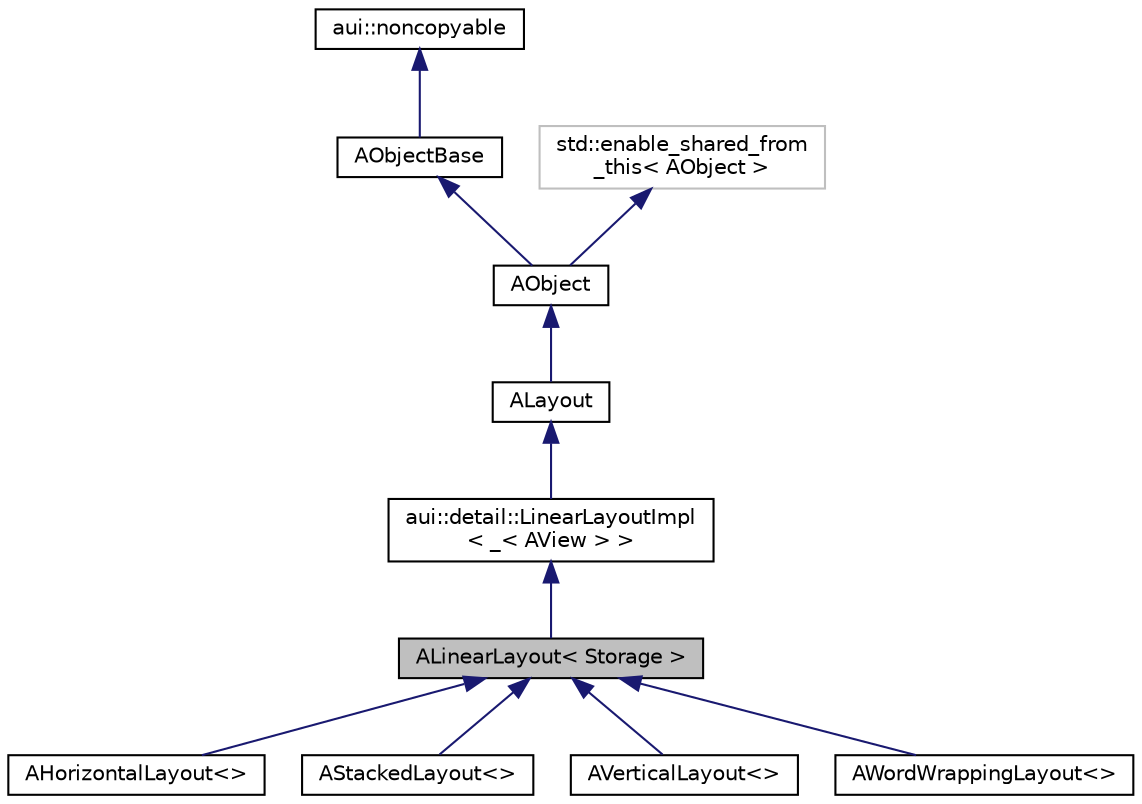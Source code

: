 digraph "ALinearLayout&lt; Storage &gt;"
{
 // LATEX_PDF_SIZE
  edge [fontname="Helvetica",fontsize="10",labelfontname="Helvetica",labelfontsize="10"];
  node [fontname="Helvetica",fontsize="10",shape=record];
  Node1 [label="ALinearLayout\< Storage \>",height=0.2,width=0.4,color="black", fillcolor="grey75", style="filled", fontcolor="black",tooltip="Implements addView/removeView/getAllViews and protected mViews field for Vertical,..."];
  Node2 -> Node1 [dir="back",color="midnightblue",fontsize="10",style="solid",fontname="Helvetica"];
  Node2 [label="aui::detail::LinearLayoutImpl\l\< _\< AView \> \>",height=0.2,width=0.4,color="black", fillcolor="white", style="filled",URL="$classaui_1_1detail_1_1LinearLayoutImpl.html",tooltip=" "];
  Node3 -> Node2 [dir="back",color="midnightblue",fontsize="10",style="solid",fontname="Helvetica"];
  Node3 [label="ALayout",height=0.2,width=0.4,color="black", fillcolor="white", style="filled",URL="$classALayout.html",tooltip="Base class for all layout managers."];
  Node4 -> Node3 [dir="back",color="midnightblue",fontsize="10",style="solid",fontname="Helvetica"];
  Node4 [label="AObject",height=0.2,width=0.4,color="black", fillcolor="white", style="filled",URL="$classAObject.html",tooltip="A base object class."];
  Node5 -> Node4 [dir="back",color="midnightblue",fontsize="10",style="solid",fontname="Helvetica"];
  Node5 [label="AObjectBase",height=0.2,width=0.4,color="black", fillcolor="white", style="filled",URL="$classAObjectBase.html",tooltip=" "];
  Node6 -> Node5 [dir="back",color="midnightblue",fontsize="10",style="solid",fontname="Helvetica"];
  Node6 [label="aui::noncopyable",height=0.2,width=0.4,color="black", fillcolor="white", style="filled",URL="$structaui_1_1noncopyable.html",tooltip="Forbids copy of your class."];
  Node7 -> Node4 [dir="back",color="midnightblue",fontsize="10",style="solid",fontname="Helvetica"];
  Node7 [label="std::enable_shared_from\l_this\< AObject \>",height=0.2,width=0.4,color="grey75", fillcolor="white", style="filled",tooltip=" "];
  Node1 -> Node8 [dir="back",color="midnightblue",fontsize="10",style="solid",fontname="Helvetica"];
  Node8 [label="AHorizontalLayout\<\>",height=0.2,width=0.4,color="black", fillcolor="white", style="filled",URL="$classAHorizontalLayout.html",tooltip="Places views in a row."];
  Node1 -> Node9 [dir="back",color="midnightblue",fontsize="10",style="solid",fontname="Helvetica"];
  Node9 [label="AStackedLayout\<\>",height=0.2,width=0.4,color="black", fillcolor="white", style="filled",URL="$classAStackedLayout.html",tooltip="Places views in a stack (along z axis)."];
  Node1 -> Node10 [dir="back",color="midnightblue",fontsize="10",style="solid",fontname="Helvetica"];
  Node10 [label="AVerticalLayout\<\>",height=0.2,width=0.4,color="black", fillcolor="white", style="filled",URL="$classAVerticalLayout.html",tooltip="Places views in a column."];
  Node1 -> Node11 [dir="back",color="midnightblue",fontsize="10",style="solid",fontname="Helvetica"];
  Node11 [label="AWordWrappingLayout\<\>",height=0.2,width=0.4,color="black", fillcolor="white", style="filled",URL="$classAWordWrappingLayout.html",tooltip="Imitates behaviour of word wrapping, but uses views instead words."];
}
